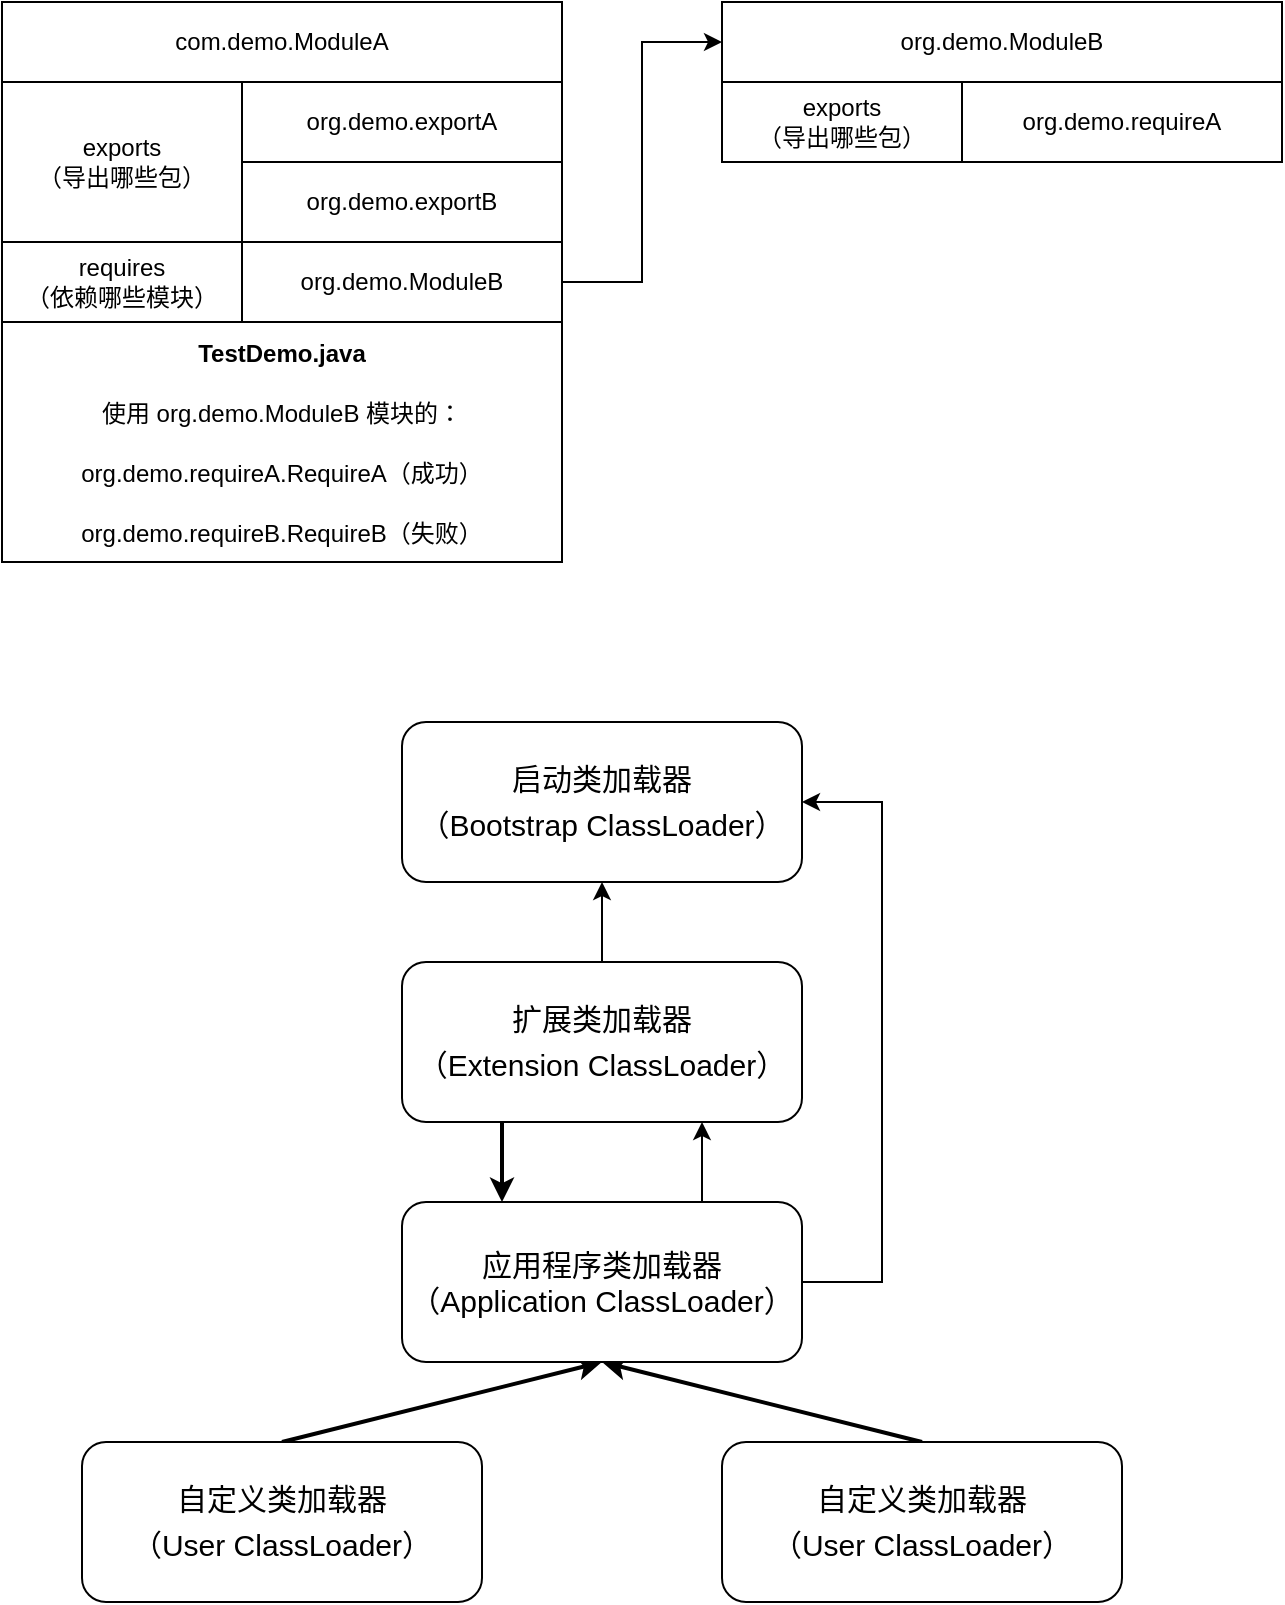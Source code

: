 <mxfile version="16.2.4" type="github">
  <diagram id="qBCjlt25KRQtaHGqp65k" name="Page-1">
    <mxGraphModel dx="1038" dy="547" grid="1" gridSize="10" guides="1" tooltips="1" connect="1" arrows="1" fold="1" page="1" pageScale="1" pageWidth="1000" pageHeight="1000" math="0" shadow="0">
      <root>
        <mxCell id="0" />
        <mxCell id="1" parent="0" />
        <mxCell id="l2aSM_IQ1fyb2ekPa7TK-3" value="com.demo.ModuleA" style="rounded=0;whiteSpace=wrap;html=1;" vertex="1" parent="1">
          <mxGeometry x="40" y="80" width="280" height="40" as="geometry" />
        </mxCell>
        <mxCell id="l2aSM_IQ1fyb2ekPa7TK-5" value="org.demo.ModuleB" style="rounded=0;whiteSpace=wrap;html=1;" vertex="1" parent="1">
          <mxGeometry x="400" y="80" width="280" height="40" as="geometry" />
        </mxCell>
        <mxCell id="l2aSM_IQ1fyb2ekPa7TK-6" value="exports&lt;br&gt;（导出哪些包）" style="rounded=0;whiteSpace=wrap;html=1;" vertex="1" parent="1">
          <mxGeometry x="400" y="120" width="120" height="40" as="geometry" />
        </mxCell>
        <mxCell id="l2aSM_IQ1fyb2ekPa7TK-7" value="&lt;span&gt;org.demo.requireA&lt;/span&gt;" style="rounded=0;whiteSpace=wrap;html=1;" vertex="1" parent="1">
          <mxGeometry x="520" y="120" width="160" height="40" as="geometry" />
        </mxCell>
        <mxCell id="l2aSM_IQ1fyb2ekPa7TK-9" value="exports&lt;br&gt;（导出哪些包）" style="rounded=0;whiteSpace=wrap;html=1;" vertex="1" parent="1">
          <mxGeometry x="40" y="120" width="120" height="80" as="geometry" />
        </mxCell>
        <mxCell id="l2aSM_IQ1fyb2ekPa7TK-10" value="&lt;span&gt;org.demo.exportA&lt;/span&gt;" style="rounded=0;whiteSpace=wrap;html=1;" vertex="1" parent="1">
          <mxGeometry x="160" y="120" width="160" height="40" as="geometry" />
        </mxCell>
        <mxCell id="l2aSM_IQ1fyb2ekPa7TK-11" value="&lt;span&gt;org.demo.exportB&lt;/span&gt;" style="rounded=0;whiteSpace=wrap;html=1;" vertex="1" parent="1">
          <mxGeometry x="160" y="160" width="160" height="40" as="geometry" />
        </mxCell>
        <mxCell id="l2aSM_IQ1fyb2ekPa7TK-12" value="requires&lt;br&gt;（依赖哪些模块）" style="rounded=0;whiteSpace=wrap;html=1;" vertex="1" parent="1">
          <mxGeometry x="40" y="200" width="120" height="40" as="geometry" />
        </mxCell>
        <mxCell id="l2aSM_IQ1fyb2ekPa7TK-15" style="edgeStyle=orthogonalEdgeStyle;rounded=0;orthogonalLoop=1;jettySize=auto;html=1;entryX=0;entryY=0.5;entryDx=0;entryDy=0;" edge="1" parent="1" source="l2aSM_IQ1fyb2ekPa7TK-13" target="l2aSM_IQ1fyb2ekPa7TK-5">
          <mxGeometry relative="1" as="geometry" />
        </mxCell>
        <mxCell id="l2aSM_IQ1fyb2ekPa7TK-13" value="org.demo.ModuleB" style="rounded=0;whiteSpace=wrap;html=1;" vertex="1" parent="1">
          <mxGeometry x="160" y="200" width="160" height="40" as="geometry" />
        </mxCell>
        <mxCell id="l2aSM_IQ1fyb2ekPa7TK-16" value="&lt;p style=&quot;line-height: 1.5&quot;&gt;&lt;b&gt;TestDemo.java&lt;/b&gt;&lt;/p&gt;&lt;p style=&quot;line-height: 1.5&quot;&gt;使用 org.demo.ModuleB 模块的：&lt;/p&gt;&lt;p style=&quot;line-height: 1.5&quot;&gt;&lt;span&gt;org.demo.requireA.RequireA（成功）&lt;/span&gt;&lt;/p&gt;&lt;p style=&quot;line-height: 1.5&quot;&gt;org.demo.requireB.RequireB（失败）&lt;/p&gt;" style="rounded=0;whiteSpace=wrap;html=1;" vertex="1" parent="1">
          <mxGeometry x="40" y="240" width="280" height="120" as="geometry" />
        </mxCell>
        <mxCell id="l2aSM_IQ1fyb2ekPa7TK-18" value="&lt;p style=&quot;line-height: 1.5&quot;&gt;启动类加载器&lt;br style=&quot;font-size: 15px&quot;&gt;（Bootstrap ClassLoader）&lt;/p&gt;" style="rounded=1;whiteSpace=wrap;html=1;fontSize=15;" vertex="1" parent="1">
          <mxGeometry x="240" y="440" width="200" height="80" as="geometry" />
        </mxCell>
        <mxCell id="l2aSM_IQ1fyb2ekPa7TK-19" value="" style="edgeStyle=orthogonalEdgeStyle;rounded=0;orthogonalLoop=1;jettySize=auto;html=1;strokeWidth=2;fontSize=15;exitX=0.25;exitY=1;exitDx=0;exitDy=0;entryX=0.25;entryY=0;entryDx=0;entryDy=0;" edge="1" parent="1" source="l2aSM_IQ1fyb2ekPa7TK-20" target="l2aSM_IQ1fyb2ekPa7TK-23">
          <mxGeometry relative="1" as="geometry" />
        </mxCell>
        <mxCell id="l2aSM_IQ1fyb2ekPa7TK-28" style="edgeStyle=orthogonalEdgeStyle;rounded=0;orthogonalLoop=1;jettySize=auto;html=1;" edge="1" parent="1" source="l2aSM_IQ1fyb2ekPa7TK-20" target="l2aSM_IQ1fyb2ekPa7TK-18">
          <mxGeometry relative="1" as="geometry" />
        </mxCell>
        <mxCell id="l2aSM_IQ1fyb2ekPa7TK-20" value="&lt;p style=&quot;line-height: 1.5&quot;&gt;扩展类加载器&lt;br style=&quot;font-size: 15px&quot;&gt;（Extension ClassLoader）&lt;/p&gt;" style="rounded=1;whiteSpace=wrap;html=1;fontSize=15;" vertex="1" parent="1">
          <mxGeometry x="240" y="560" width="200" height="80" as="geometry" />
        </mxCell>
        <mxCell id="l2aSM_IQ1fyb2ekPa7TK-21" style="rounded=0;orthogonalLoop=1;jettySize=auto;html=1;entryX=0.5;entryY=1;entryDx=0;entryDy=0;exitX=0.5;exitY=0;exitDx=0;exitDy=0;strokeWidth=2;fontSize=15;" edge="1" parent="1" source="l2aSM_IQ1fyb2ekPa7TK-24" target="l2aSM_IQ1fyb2ekPa7TK-23">
          <mxGeometry relative="1" as="geometry" />
        </mxCell>
        <mxCell id="l2aSM_IQ1fyb2ekPa7TK-22" style="rounded=0;orthogonalLoop=1;jettySize=auto;html=1;entryX=0.5;entryY=1;entryDx=0;entryDy=0;exitX=0.5;exitY=0;exitDx=0;exitDy=0;strokeWidth=2;fontSize=15;" edge="1" parent="1" source="l2aSM_IQ1fyb2ekPa7TK-25" target="l2aSM_IQ1fyb2ekPa7TK-23">
          <mxGeometry relative="1" as="geometry" />
        </mxCell>
        <mxCell id="l2aSM_IQ1fyb2ekPa7TK-26" style="edgeStyle=orthogonalEdgeStyle;rounded=0;orthogonalLoop=1;jettySize=auto;html=1;entryX=1;entryY=0.5;entryDx=0;entryDy=0;" edge="1" parent="1" source="l2aSM_IQ1fyb2ekPa7TK-23" target="l2aSM_IQ1fyb2ekPa7TK-18">
          <mxGeometry relative="1" as="geometry">
            <Array as="points">
              <mxPoint x="480" y="720" />
              <mxPoint x="480" y="480" />
            </Array>
          </mxGeometry>
        </mxCell>
        <mxCell id="l2aSM_IQ1fyb2ekPa7TK-27" style="edgeStyle=orthogonalEdgeStyle;rounded=0;orthogonalLoop=1;jettySize=auto;html=1;entryX=0.75;entryY=1;entryDx=0;entryDy=0;exitX=0.75;exitY=0;exitDx=0;exitDy=0;" edge="1" parent="1" source="l2aSM_IQ1fyb2ekPa7TK-23" target="l2aSM_IQ1fyb2ekPa7TK-20">
          <mxGeometry relative="1" as="geometry" />
        </mxCell>
        <mxCell id="l2aSM_IQ1fyb2ekPa7TK-23" value="应用程序类加载器&lt;br style=&quot;font-size: 15px;&quot;&gt;（Application ClassLoader）" style="rounded=1;whiteSpace=wrap;html=1;fontSize=15;" vertex="1" parent="1">
          <mxGeometry x="240" y="680" width="200" height="80" as="geometry" />
        </mxCell>
        <mxCell id="l2aSM_IQ1fyb2ekPa7TK-24" value="&lt;p style=&quot;line-height: 1.5&quot;&gt;自定义类加载器&lt;br style=&quot;font-size: 15px&quot;&gt;（User ClassLoader）&lt;/p&gt;" style="rounded=1;whiteSpace=wrap;html=1;fontSize=15;" vertex="1" parent="1">
          <mxGeometry x="80" y="800" width="200" height="80" as="geometry" />
        </mxCell>
        <mxCell id="l2aSM_IQ1fyb2ekPa7TK-25" value="&lt;p style=&quot;line-height: 1.5&quot;&gt;自定义类加载器&lt;br style=&quot;font-size: 15px&quot;&gt;（User ClassLoader）&lt;/p&gt;" style="rounded=1;whiteSpace=wrap;html=1;fontSize=15;" vertex="1" parent="1">
          <mxGeometry x="400" y="800" width="200" height="80" as="geometry" />
        </mxCell>
      </root>
    </mxGraphModel>
  </diagram>
</mxfile>
